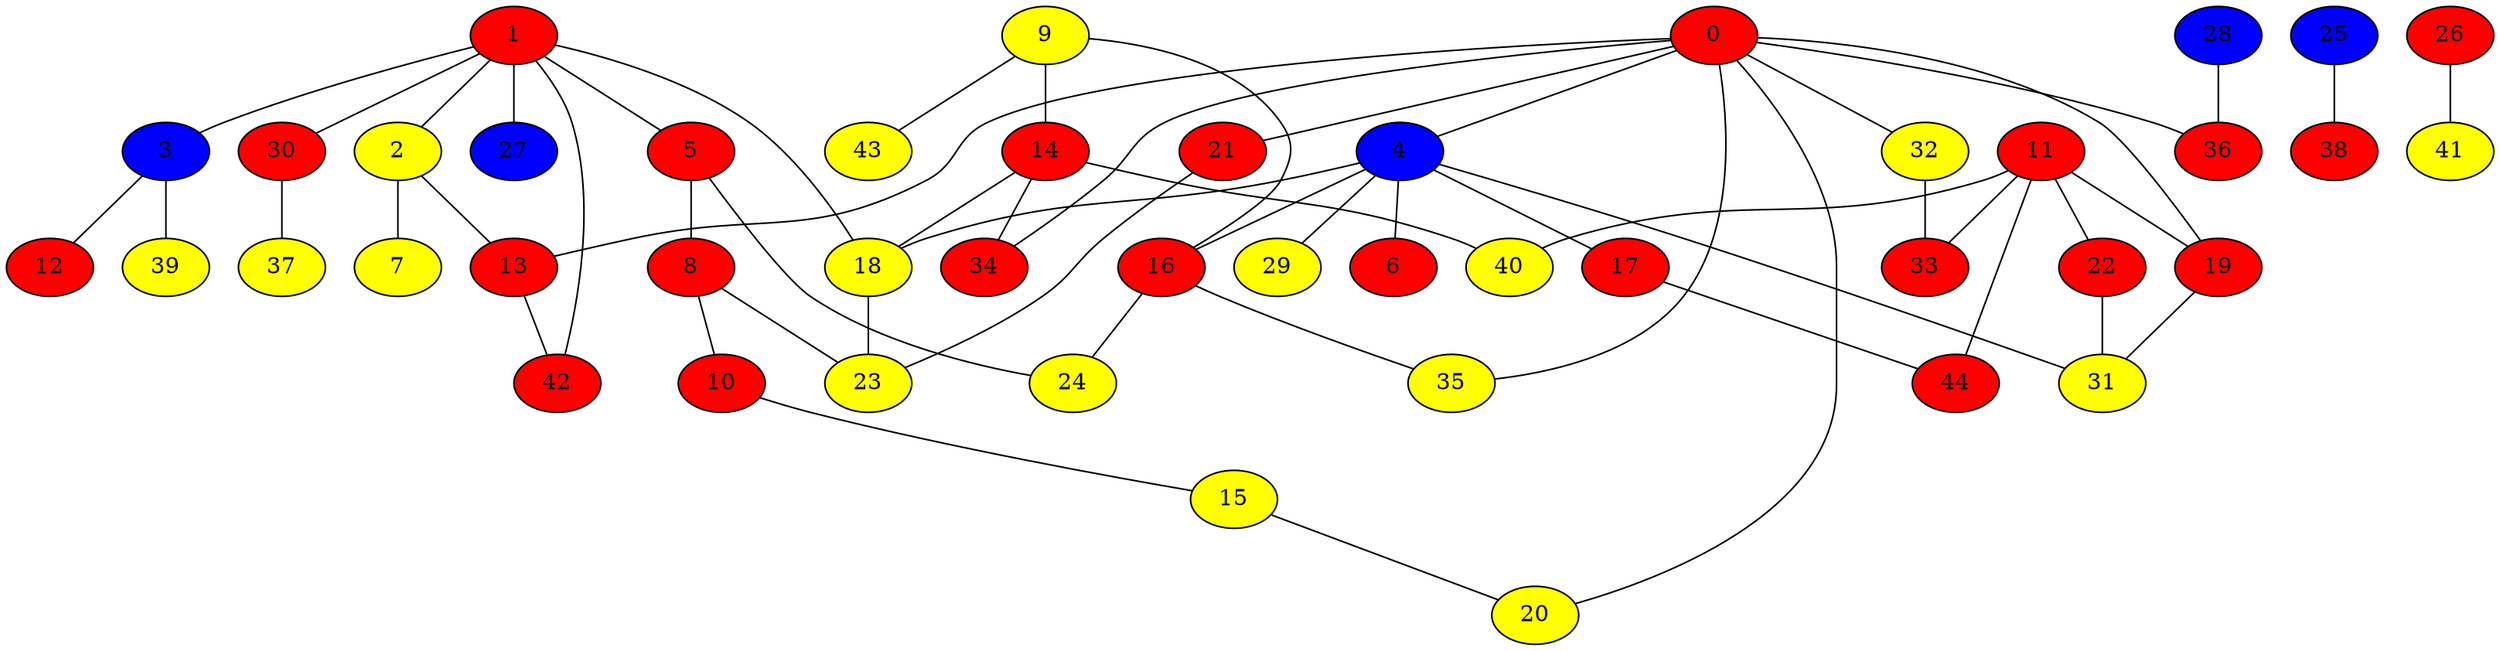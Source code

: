 graph {
0 [style = filled fillcolor = red];
1 [style = filled fillcolor = red];
2 [style = filled fillcolor = yellow];
3 [style = filled fillcolor = blue];
4 [style = filled fillcolor = blue];
5 [style = filled fillcolor = red];
6 [style = filled fillcolor = red];
7 [style = filled fillcolor = yellow];
8 [style = filled fillcolor = red];
9 [style = filled fillcolor = yellow];
10 [style = filled fillcolor = red];
11 [style = filled fillcolor = red];
12 [style = filled fillcolor = red];
13 [style = filled fillcolor = red];
14 [style = filled fillcolor = red];
15 [style = filled fillcolor = yellow];
16 [style = filled fillcolor = red];
17 [style = filled fillcolor = red];
18 [style = filled fillcolor = yellow];
19 [style = filled fillcolor = red];
20 [style = filled fillcolor = yellow];
21 [style = filled fillcolor = red];
22 [style = filled fillcolor = red];
23 [style = filled fillcolor = yellow];
24 [style = filled fillcolor = yellow];
25 [style = filled fillcolor = blue];
26 [style = filled fillcolor = red];
27 [style = filled fillcolor = blue];
28 [style = filled fillcolor = blue];
29 [style = filled fillcolor = yellow];
30 [style = filled fillcolor = red];
31 [style = filled fillcolor = yellow];
32 [style = filled fillcolor = yellow];
33 [style = filled fillcolor = red];
34 [style = filled fillcolor = red];
35 [style = filled fillcolor = yellow];
36 [style = filled fillcolor = red];
37 [style = filled fillcolor = yellow];
38 [style = filled fillcolor = red];
39 [style = filled fillcolor = yellow];
40 [style = filled fillcolor = yellow];
41 [style = filled fillcolor = yellow];
42 [style = filled fillcolor = red];
43 [style = filled fillcolor = yellow];
44 [style = filled fillcolor = red];
0 -- 4;
0 -- 19;
0 -- 13;
0 -- 20;
0 -- 21;
0 -- 32;
0 -- 34;
0 -- 35;
0 -- 36;
1 -- 2;
1 -- 3;
1 -- 5;
1 -- 18;
1 -- 27;
1 -- 30;
1 -- 42;
2 -- 7;
2 -- 13;
3 -- 12;
3 -- 39;
4 -- 6;
4 -- 16;
4 -- 17;
4 -- 18;
4 -- 29;
4 -- 31;
5 -- 8;
5 -- 24;
8 -- 10;
8 -- 23;
9 -- 14;
9 -- 16;
9 -- 43;
10 -- 15;
11 -- 19;
11 -- 22;
11 -- 33;
11 -- 40;
11 -- 44;
13 -- 42;
14 -- 18;
14 -- 34;
14 -- 40;
15 -- 20;
16 -- 24;
16 -- 35;
17 -- 44;
18 -- 23;
19 -- 31;
21 -- 23;
22 -- 31;
25 -- 38;
26 -- 41;
28 -- 36;
30 -- 37;
32 -- 33;
}
